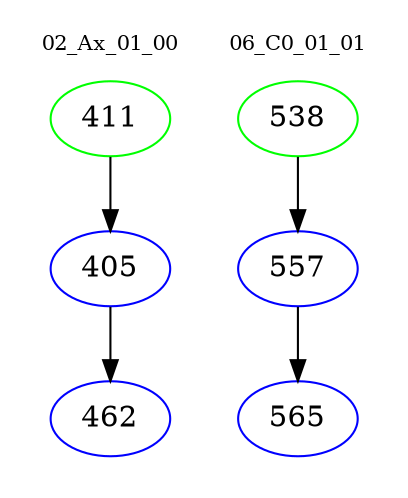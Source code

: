 digraph{
subgraph cluster_0 {
color = white
label = "02_Ax_01_00";
fontsize=10;
T0_411 [label="411", color="green"]
T0_411 -> T0_405 [color="black"]
T0_405 [label="405", color="blue"]
T0_405 -> T0_462 [color="black"]
T0_462 [label="462", color="blue"]
}
subgraph cluster_1 {
color = white
label = "06_C0_01_01";
fontsize=10;
T1_538 [label="538", color="green"]
T1_538 -> T1_557 [color="black"]
T1_557 [label="557", color="blue"]
T1_557 -> T1_565 [color="black"]
T1_565 [label="565", color="blue"]
}
}
